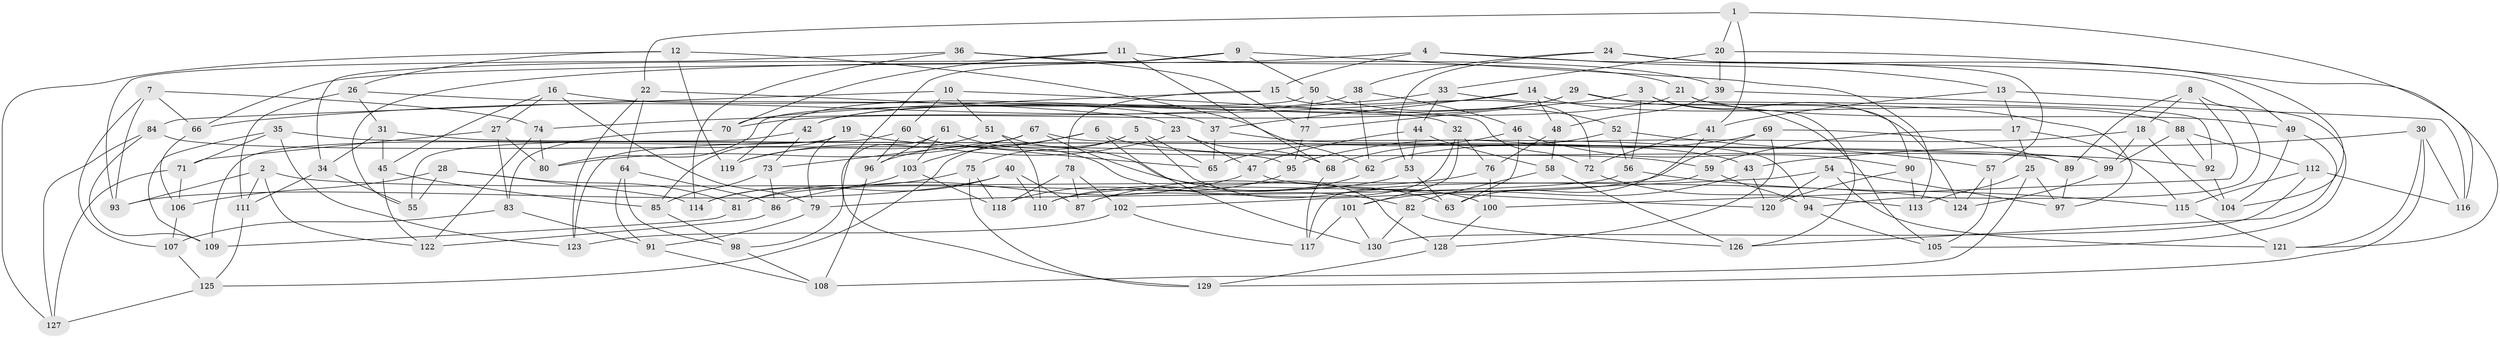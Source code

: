 // Generated by graph-tools (version 1.1) at 2025/11/02/27/25 16:11:46]
// undirected, 130 vertices, 260 edges
graph export_dot {
graph [start="1"]
  node [color=gray90,style=filled];
  1;
  2;
  3;
  4;
  5;
  6;
  7;
  8;
  9;
  10;
  11;
  12;
  13;
  14;
  15;
  16;
  17;
  18;
  19;
  20;
  21;
  22;
  23;
  24;
  25;
  26;
  27;
  28;
  29;
  30;
  31;
  32;
  33;
  34;
  35;
  36;
  37;
  38;
  39;
  40;
  41;
  42;
  43;
  44;
  45;
  46;
  47;
  48;
  49;
  50;
  51;
  52;
  53;
  54;
  55;
  56;
  57;
  58;
  59;
  60;
  61;
  62;
  63;
  64;
  65;
  66;
  67;
  68;
  69;
  70;
  71;
  72;
  73;
  74;
  75;
  76;
  77;
  78;
  79;
  80;
  81;
  82;
  83;
  84;
  85;
  86;
  87;
  88;
  89;
  90;
  91;
  92;
  93;
  94;
  95;
  96;
  97;
  98;
  99;
  100;
  101;
  102;
  103;
  104;
  105;
  106;
  107;
  108;
  109;
  110;
  111;
  112;
  113;
  114;
  115;
  116;
  117;
  118;
  119;
  120;
  121;
  122;
  123;
  124;
  125;
  126;
  127;
  128;
  129;
  130;
  1 -- 41;
  1 -- 20;
  1 -- 116;
  1 -- 22;
  2 -- 122;
  2 -- 93;
  2 -- 124;
  2 -- 111;
  3 -- 77;
  3 -- 56;
  3 -- 124;
  3 -- 126;
  4 -- 49;
  4 -- 15;
  4 -- 66;
  4 -- 13;
  5 -- 100;
  5 -- 75;
  5 -- 65;
  5 -- 125;
  6 -- 103;
  6 -- 59;
  6 -- 96;
  6 -- 130;
  7 -- 107;
  7 -- 93;
  7 -- 66;
  7 -- 74;
  8 -- 100;
  8 -- 94;
  8 -- 89;
  8 -- 18;
  9 -- 50;
  9 -- 129;
  9 -- 113;
  9 -- 55;
  10 -- 51;
  10 -- 84;
  10 -- 60;
  10 -- 32;
  11 -- 34;
  11 -- 68;
  11 -- 21;
  11 -- 70;
  12 -- 26;
  12 -- 62;
  12 -- 119;
  12 -- 127;
  13 -- 41;
  13 -- 17;
  13 -- 105;
  14 -- 37;
  14 -- 66;
  14 -- 88;
  14 -- 48;
  15 -- 78;
  15 -- 72;
  15 -- 70;
  16 -- 79;
  16 -- 37;
  16 -- 27;
  16 -- 45;
  17 -- 25;
  17 -- 59;
  17 -- 115;
  18 -- 99;
  18 -- 62;
  18 -- 104;
  19 -- 109;
  19 -- 92;
  19 -- 79;
  19 -- 85;
  20 -- 121;
  20 -- 33;
  20 -- 39;
  21 -- 90;
  21 -- 49;
  21 -- 42;
  22 -- 123;
  22 -- 23;
  22 -- 64;
  23 -- 68;
  23 -- 119;
  23 -- 47;
  24 -- 53;
  24 -- 38;
  24 -- 57;
  24 -- 104;
  25 -- 97;
  25 -- 108;
  25 -- 113;
  26 -- 31;
  26 -- 111;
  26 -- 72;
  27 -- 83;
  27 -- 71;
  27 -- 80;
  28 -- 114;
  28 -- 55;
  28 -- 81;
  28 -- 106;
  29 -- 92;
  29 -- 42;
  29 -- 105;
  29 -- 70;
  30 -- 116;
  30 -- 129;
  30 -- 121;
  30 -- 43;
  31 -- 89;
  31 -- 34;
  31 -- 45;
  32 -- 87;
  32 -- 101;
  32 -- 76;
  33 -- 44;
  33 -- 97;
  33 -- 74;
  34 -- 111;
  34 -- 55;
  35 -- 123;
  35 -- 71;
  35 -- 99;
  35 -- 109;
  36 -- 77;
  36 -- 114;
  36 -- 93;
  36 -- 39;
  37 -- 43;
  37 -- 65;
  38 -- 119;
  38 -- 62;
  38 -- 46;
  39 -- 48;
  39 -- 116;
  40 -- 87;
  40 -- 93;
  40 -- 114;
  40 -- 110;
  41 -- 63;
  41 -- 72;
  42 -- 55;
  42 -- 73;
  43 -- 120;
  43 -- 101;
  44 -- 47;
  44 -- 53;
  44 -- 58;
  45 -- 122;
  45 -- 85;
  46 -- 65;
  46 -- 90;
  46 -- 63;
  47 -- 120;
  47 -- 86;
  48 -- 76;
  48 -- 58;
  49 -- 126;
  49 -- 104;
  50 -- 80;
  50 -- 77;
  50 -- 52;
  51 -- 119;
  51 -- 110;
  51 -- 63;
  52 -- 68;
  52 -- 57;
  52 -- 56;
  53 -- 81;
  53 -- 63;
  54 -- 120;
  54 -- 102;
  54 -- 121;
  54 -- 97;
  56 -- 79;
  56 -- 115;
  57 -- 124;
  57 -- 105;
  58 -- 126;
  58 -- 82;
  59 -- 94;
  59 -- 117;
  60 -- 123;
  60 -- 96;
  60 -- 65;
  61 -- 103;
  61 -- 96;
  61 -- 82;
  61 -- 98;
  62 -- 110;
  64 -- 91;
  64 -- 86;
  64 -- 98;
  66 -- 106;
  67 -- 94;
  67 -- 80;
  67 -- 128;
  67 -- 73;
  68 -- 117;
  69 -- 95;
  69 -- 128;
  69 -- 110;
  69 -- 89;
  70 -- 83;
  71 -- 106;
  71 -- 127;
  72 -- 113;
  73 -- 85;
  73 -- 86;
  74 -- 80;
  74 -- 122;
  75 -- 118;
  75 -- 129;
  75 -- 81;
  76 -- 100;
  76 -- 87;
  77 -- 95;
  78 -- 102;
  78 -- 87;
  78 -- 118;
  79 -- 91;
  81 -- 109;
  82 -- 126;
  82 -- 130;
  83 -- 91;
  83 -- 107;
  84 -- 127;
  84 -- 95;
  84 -- 109;
  85 -- 98;
  86 -- 122;
  88 -- 112;
  88 -- 92;
  88 -- 99;
  89 -- 97;
  90 -- 113;
  90 -- 120;
  91 -- 108;
  92 -- 104;
  94 -- 105;
  95 -- 118;
  96 -- 108;
  98 -- 108;
  99 -- 124;
  100 -- 128;
  101 -- 117;
  101 -- 130;
  102 -- 117;
  102 -- 123;
  103 -- 114;
  103 -- 118;
  106 -- 107;
  107 -- 125;
  111 -- 125;
  112 -- 116;
  112 -- 115;
  112 -- 130;
  115 -- 121;
  125 -- 127;
  128 -- 129;
}

